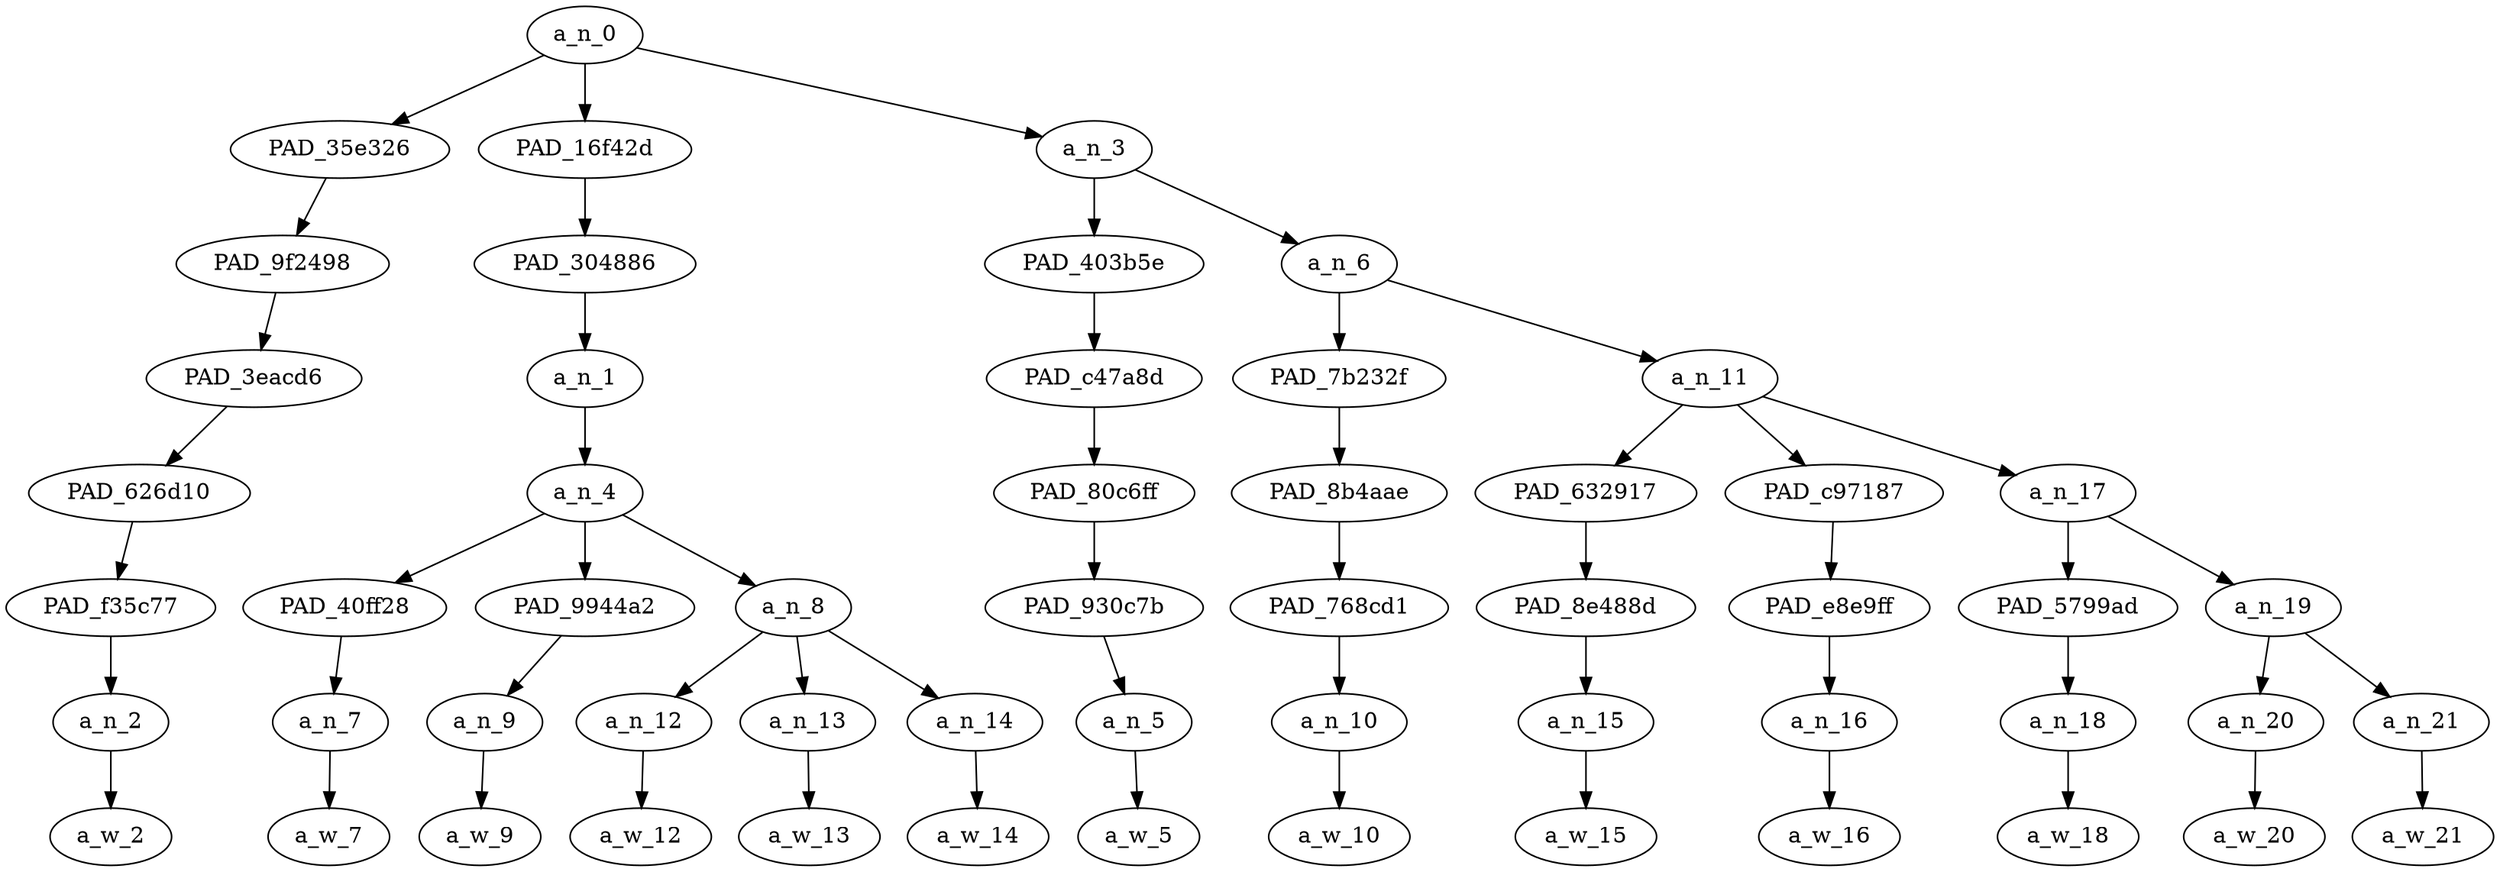 strict digraph "" {
	a_n_0	[div_dir=1,
		index=0,
		level=7,
		pos="4.6875,7!",
		text_span="[0, 1, 2, 3, 4, 5, 6, 7, 8, 9, 10, 11, 12]",
		value=1.00000004];
	PAD_35e326	[div_dir=-1,
		index=1,
		level=6,
		pos="5.0,6!",
		text_span="[5]",
		value=0.03366070];
	a_n_0 -> PAD_35e326;
	PAD_16f42d	[div_dir=1,
		index=0,
		level=6,
		pos="2.0,6!",
		text_span="[0, 1, 2, 3, 4]",
		value=0.67697091];
	a_n_0 -> PAD_16f42d;
	a_n_3	[div_dir=1,
		index=2,
		level=6,
		pos="7.0625,6!",
		text_span="[6, 7, 8, 9, 10, 11, 12]",
		value=0.28725736];
	a_n_0 -> a_n_3;
	PAD_9f2498	[div_dir=-1,
		index=1,
		level=5,
		pos="5.0,5!",
		text_span="[5]",
		value=0.03366070];
	PAD_35e326 -> PAD_9f2498;
	PAD_3eacd6	[div_dir=-1,
		index=1,
		level=4,
		pos="5.0,4!",
		text_span="[5]",
		value=0.03366070];
	PAD_9f2498 -> PAD_3eacd6;
	PAD_626d10	[div_dir=-1,
		index=1,
		level=3,
		pos="5.0,3!",
		text_span="[5]",
		value=0.03366070];
	PAD_3eacd6 -> PAD_626d10;
	PAD_f35c77	[div_dir=-1,
		index=3,
		level=2,
		pos="5.0,2!",
		text_span="[5]",
		value=0.03366070];
	PAD_626d10 -> PAD_f35c77;
	a_n_2	[div_dir=-1,
		index=5,
		level=1,
		pos="5.0,1!",
		text_span="[5]",
		value=0.03366070];
	PAD_f35c77 -> a_n_2;
	a_w_2	[div_dir=0,
		index=5,
		level=0,
		pos="5,0!",
		text_span="[5]",
		value=and];
	a_n_2 -> a_w_2;
	PAD_304886	[div_dir=1,
		index=0,
		level=5,
		pos="2.0,5!",
		text_span="[0, 1, 2, 3, 4]",
		value=0.67697091];
	PAD_16f42d -> PAD_304886;
	a_n_1	[div_dir=1,
		index=0,
		level=4,
		pos="2.0,4!",
		text_span="[0, 1, 2, 3, 4]",
		value=0.67697091];
	PAD_304886 -> a_n_1;
	a_n_4	[div_dir=1,
		index=0,
		level=3,
		pos="2.0,3!",
		text_span="[0, 1, 2, 3, 4]",
		value=0.67410612];
	a_n_1 -> a_n_4;
	PAD_40ff28	[div_dir=1,
		index=0,
		level=2,
		pos="0.0,2!",
		text_span="[0]",
		value=0.08646352];
	a_n_4 -> PAD_40ff28;
	PAD_9944a2	[div_dir=1,
		index=2,
		level=2,
		pos="4.0,2!",
		text_span="[4]",
		value=0.04458630];
	a_n_4 -> PAD_9944a2;
	a_n_8	[div_dir=1,
		index=1,
		level=2,
		pos="2.0,2!",
		text_span="[1, 2, 3]",
		value=0.54019151];
	a_n_4 -> a_n_8;
	a_n_7	[div_dir=1,
		index=0,
		level=1,
		pos="0.0,1!",
		text_span="[0]",
		value=0.08646352];
	PAD_40ff28 -> a_n_7;
	a_w_7	[div_dir=0,
		index=0,
		level=0,
		pos="0,0!",
		text_span="[0]",
		value=post];
	a_n_7 -> a_w_7;
	a_n_9	[div_dir=1,
		index=4,
		level=1,
		pos="4.0,1!",
		text_span="[4]",
		value=0.04458630];
	PAD_9944a2 -> a_n_9;
	a_w_9	[div_dir=0,
		index=4,
		level=0,
		pos="4,0!",
		text_span="[4]",
		value=again];
	a_n_9 -> a_w_9;
	a_n_12	[div_dir=-1,
		index=1,
		level=1,
		pos="1.0,1!",
		text_span="[1]",
		value=0.07580223];
	a_n_8 -> a_n_12;
	a_n_13	[div_dir=1,
		index=2,
		level=1,
		pos="2.0,1!",
		text_span="[2]",
		value=0.38217107];
	a_n_8 -> a_n_13;
	a_n_14	[div_dir=1,
		index=3,
		level=1,
		pos="3.0,1!",
		text_span="[3]",
		value=0.07912629];
	a_n_8 -> a_n_14;
	a_w_12	[div_dir=0,
		index=1,
		level=0,
		pos="1,0!",
		text_span="[1]",
		value=that];
	a_n_12 -> a_w_12;
	a_w_13	[div_dir=0,
		index=2,
		level=0,
		pos="2,0!",
		text_span="[2]",
		value=kike];
	a_n_13 -> a_w_13;
	a_w_14	[div_dir=0,
		index=3,
		level=0,
		pos="3,0!",
		text_span="[3]",
		value=star];
	a_n_14 -> a_w_14;
	PAD_403b5e	[div_dir=1,
		index=2,
		level=5,
		pos="6.0,5!",
		text_span="[6]",
		value=0.04114589];
	a_n_3 -> PAD_403b5e;
	a_n_6	[div_dir=1,
		index=3,
		level=5,
		pos="8.125,5!",
		text_span="[7, 8, 9, 10, 11, 12]",
		value=0.24576478];
	a_n_3 -> a_n_6;
	PAD_c47a8d	[div_dir=1,
		index=2,
		level=4,
		pos="6.0,4!",
		text_span="[6]",
		value=0.04114589];
	PAD_403b5e -> PAD_c47a8d;
	PAD_80c6ff	[div_dir=1,
		index=2,
		level=3,
		pos="6.0,3!",
		text_span="[6]",
		value=0.04114589];
	PAD_c47a8d -> PAD_80c6ff;
	PAD_930c7b	[div_dir=1,
		index=4,
		level=2,
		pos="6.0,2!",
		text_span="[6]",
		value=0.04114589];
	PAD_80c6ff -> PAD_930c7b;
	a_n_5	[div_dir=1,
		index=6,
		level=1,
		pos="6.0,1!",
		text_span="[6]",
		value=0.04114589];
	PAD_930c7b -> a_n_5;
	a_w_5	[div_dir=0,
		index=6,
		level=0,
		pos="6,0!",
		text_span="[6]",
		value=you];
	a_n_5 -> a_w_5;
	PAD_7b232f	[div_dir=1,
		index=3,
		level=4,
		pos="7.0,4!",
		text_span="[7]",
		value=0.03483816];
	a_n_6 -> PAD_7b232f;
	a_n_11	[div_dir=1,
		index=4,
		level=4,
		pos="9.25,4!",
		text_span="[8, 9, 10, 11, 12]",
		value=0.21070494];
	a_n_6 -> a_n_11;
	PAD_8b4aae	[div_dir=1,
		index=3,
		level=3,
		pos="7.0,3!",
		text_span="[7]",
		value=0.03483816];
	PAD_7b232f -> PAD_8b4aae;
	PAD_768cd1	[div_dir=1,
		index=5,
		level=2,
		pos="7.0,2!",
		text_span="[7]",
		value=0.03483816];
	PAD_8b4aae -> PAD_768cd1;
	a_n_10	[div_dir=1,
		index=7,
		level=1,
		pos="7.0,1!",
		text_span="[7]",
		value=0.03483816];
	PAD_768cd1 -> a_n_10;
	a_w_10	[div_dir=0,
		index=7,
		level=0,
		pos="7,0!",
		text_span="[7]",
		value=can];
	a_n_10 -> a_w_10;
	PAD_632917	[div_dir=-1,
		index=4,
		level=3,
		pos="8.0,3!",
		text_span="[8]",
		value=0.04988053];
	a_n_11 -> PAD_632917;
	PAD_c97187	[div_dir=1,
		index=5,
		level=3,
		pos="9.0,3!",
		text_span="[9]",
		value=0.03671820];
	a_n_11 -> PAD_c97187;
	a_n_17	[div_dir=1,
		index=6,
		level=3,
		pos="10.75,3!",
		text_span="[10, 11, 12]",
		value=0.12391939];
	a_n_11 -> a_n_17;
	PAD_8e488d	[div_dir=-1,
		index=6,
		level=2,
		pos="8.0,2!",
		text_span="[8]",
		value=0.04988053];
	PAD_632917 -> PAD_8e488d;
	a_n_15	[div_dir=-1,
		index=8,
		level=1,
		pos="8.0,1!",
		text_span="[8]",
		value=0.04988053];
	PAD_8e488d -> a_n_15;
	a_w_15	[div_dir=0,
		index=8,
		level=0,
		pos="8,0!",
		text_span="[8]",
		value=wear];
	a_n_15 -> a_w_15;
	PAD_e8e9ff	[div_dir=1,
		index=7,
		level=2,
		pos="9.0,2!",
		text_span="[9]",
		value=0.03671820];
	PAD_c97187 -> PAD_e8e9ff;
	a_n_16	[div_dir=1,
		index=9,
		level=1,
		pos="9.0,1!",
		text_span="[9]",
		value=0.03671820];
	PAD_e8e9ff -> a_n_16;
	a_w_16	[div_dir=0,
		index=9,
		level=0,
		pos="9,0!",
		text_span="[9]",
		value=them];
	a_n_16 -> a_w_16;
	PAD_5799ad	[div_dir=1,
		index=8,
		level=2,
		pos="10.0,2!",
		text_span="[10]",
		value=0.03318125];
	a_n_17 -> PAD_5799ad;
	a_n_19	[div_dir=1,
		index=9,
		level=2,
		pos="11.5,2!",
		text_span="[11, 12]",
		value=0.09052908];
	a_n_17 -> a_n_19;
	a_n_18	[div_dir=1,
		index=10,
		level=1,
		pos="10.0,1!",
		text_span="[10]",
		value=0.03318125];
	PAD_5799ad -> a_n_18;
	a_w_18	[div_dir=0,
		index=10,
		level=0,
		pos="10,0!",
		text_span="[10]",
		value=in];
	a_n_18 -> a_w_18;
	a_n_20	[div_dir=1,
		index=11,
		level=1,
		pos="11.0,1!",
		text_span="[11]",
		value=0.03660998];
	a_n_19 -> a_n_20;
	a_n_21	[div_dir=1,
		index=12,
		level=1,
		pos="12.0,1!",
		text_span="[12]",
		value=0.05368031];
	a_n_19 -> a_n_21;
	a_w_20	[div_dir=0,
		index=11,
		level=0,
		pos="11,0!",
		text_span="[11]",
		value=the];
	a_n_20 -> a_w_20;
	a_w_21	[div_dir=0,
		index=12,
		level=0,
		pos="12,0!",
		text_span="[12]",
		value=oven];
	a_n_21 -> a_w_21;
}
